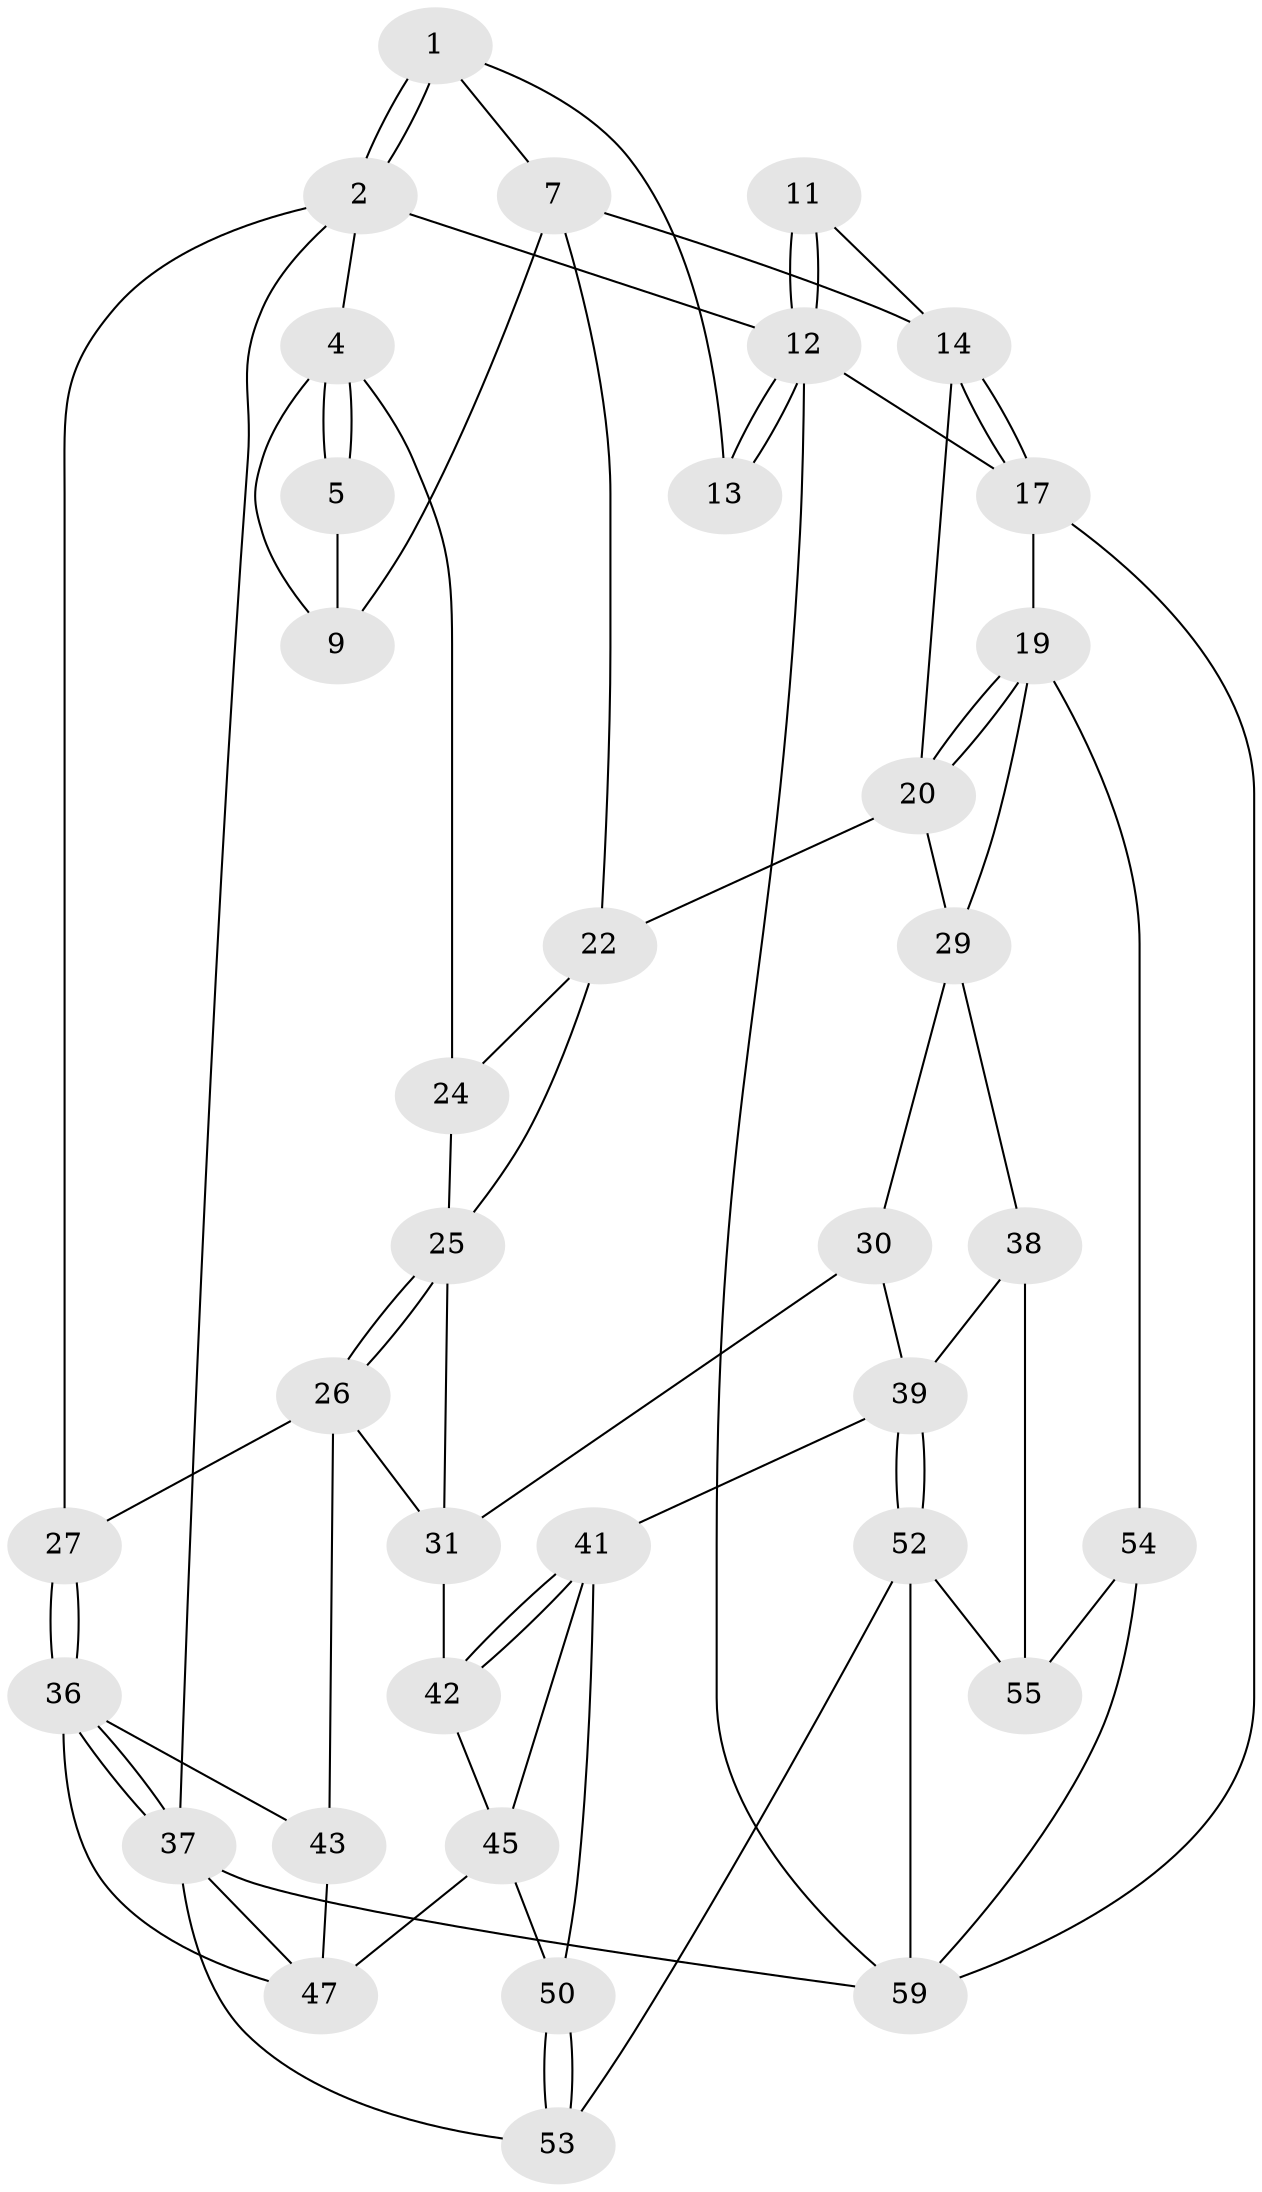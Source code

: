 // original degree distribution, {3: 0.04838709677419355, 5: 0.43548387096774194, 6: 0.25806451612903225, 4: 0.25806451612903225}
// Generated by graph-tools (version 1.1) at 2025/42/03/06/25 10:42:28]
// undirected, 36 vertices, 77 edges
graph export_dot {
graph [start="1"]
  node [color=gray90,style=filled];
  1 [pos="+0.5901937273240955+0",super="+6"];
  2 [pos="+0+0",super="+3"];
  4 [pos="+0.10571675484286643+0.12451372274907407",super="+10"];
  5 [pos="+0.3175675347584853+0.08331325369521952"];
  7 [pos="+0.6522621920689294+0.02184792553037642",super="+8"];
  9 [pos="+0.3785803714004383+0.13421174701326727"];
  11 [pos="+0.9522705851368459+0.05107462681988112"];
  12 [pos="+1+0",super="+16"];
  13 [pos="+0.6694590090895484+0"];
  14 [pos="+1+0.14698204991705244",super="+15"];
  17 [pos="+1+0.28590446117483087",super="+18"];
  19 [pos="+1+0.49365273286676414",super="+32"];
  20 [pos="+0.9232442633093128+0.39028264824215375",super="+21"];
  22 [pos="+0.5639409375337942+0.23670384476482048",super="+23"];
  24 [pos="+0.33657151299184535+0.24194873640785314"];
  25 [pos="+0.27742940780165387+0.32750007396492",super="+28"];
  26 [pos="+0.0569968688600097+0.3994017999262683",super="+35"];
  27 [pos="+0+0.2695894545639426"];
  29 [pos="+0.6705759962098502+0.4570824544801207",super="+33"];
  30 [pos="+0.5288200145797552+0.5092420989412623"];
  31 [pos="+0.4373924833412181+0.45753741421154354",super="+34"];
  36 [pos="+0+0.772380888144808",super="+44"];
  37 [pos="+0+1",super="+58"];
  38 [pos="+0.7085028758924077+0.718612628363629",super="+56"];
  39 [pos="+0.6812054201161494+0.72336304237907",super="+40"];
  41 [pos="+0.6389113236192292+0.7227522676057703",super="+48"];
  42 [pos="+0.4234134480690662+0.6423378048231655"];
  43 [pos="+0.18619139707786217+0.5986482737756758"];
  45 [pos="+0.41014483739572005+0.6585439867537247",super="+46"];
  47 [pos="+0.2184393887313866+0.6979410115815003",super="+49"];
  50 [pos="+0.4963226496572822+0.7816189949671207",super="+51"];
  52 [pos="+0.5209728289285723+1",super="+62"];
  53 [pos="+0.4408210163916796+1",super="+57"];
  54 [pos="+0.9083483462300143+0.912480049928555"];
  55 [pos="+0.8884618181866022+0.9072885316979399",super="+61"];
  59 [pos="+1+1",super="+60"];
  1 -- 2;
  1 -- 2;
  1 -- 13;
  1 -- 7;
  2 -- 37;
  2 -- 27;
  2 -- 4;
  2 -- 12;
  4 -- 5;
  4 -- 5;
  4 -- 24;
  4 -- 9;
  5 -- 9;
  7 -- 14;
  7 -- 9;
  7 -- 22;
  11 -- 12;
  11 -- 12;
  11 -- 14;
  12 -- 13;
  12 -- 13;
  12 -- 17;
  12 -- 59;
  14 -- 17;
  14 -- 17;
  14 -- 20;
  17 -- 19;
  17 -- 59;
  19 -- 20;
  19 -- 20;
  19 -- 54;
  19 -- 29;
  20 -- 29;
  20 -- 22;
  22 -- 24;
  22 -- 25;
  24 -- 25;
  25 -- 26;
  25 -- 26;
  25 -- 31;
  26 -- 27;
  26 -- 43;
  26 -- 31;
  27 -- 36;
  27 -- 36;
  29 -- 30;
  29 -- 38;
  30 -- 31;
  30 -- 39;
  31 -- 42;
  36 -- 37;
  36 -- 37;
  36 -- 43;
  36 -- 47;
  37 -- 59;
  37 -- 47;
  37 -- 53;
  38 -- 39;
  38 -- 55 [weight=2];
  39 -- 52;
  39 -- 52;
  39 -- 41;
  41 -- 42;
  41 -- 42;
  41 -- 50;
  41 -- 45;
  42 -- 45;
  43 -- 47;
  45 -- 50;
  45 -- 47;
  50 -- 53 [weight=2];
  50 -- 53;
  52 -- 53;
  52 -- 55;
  52 -- 59;
  54 -- 55;
  54 -- 59;
}
